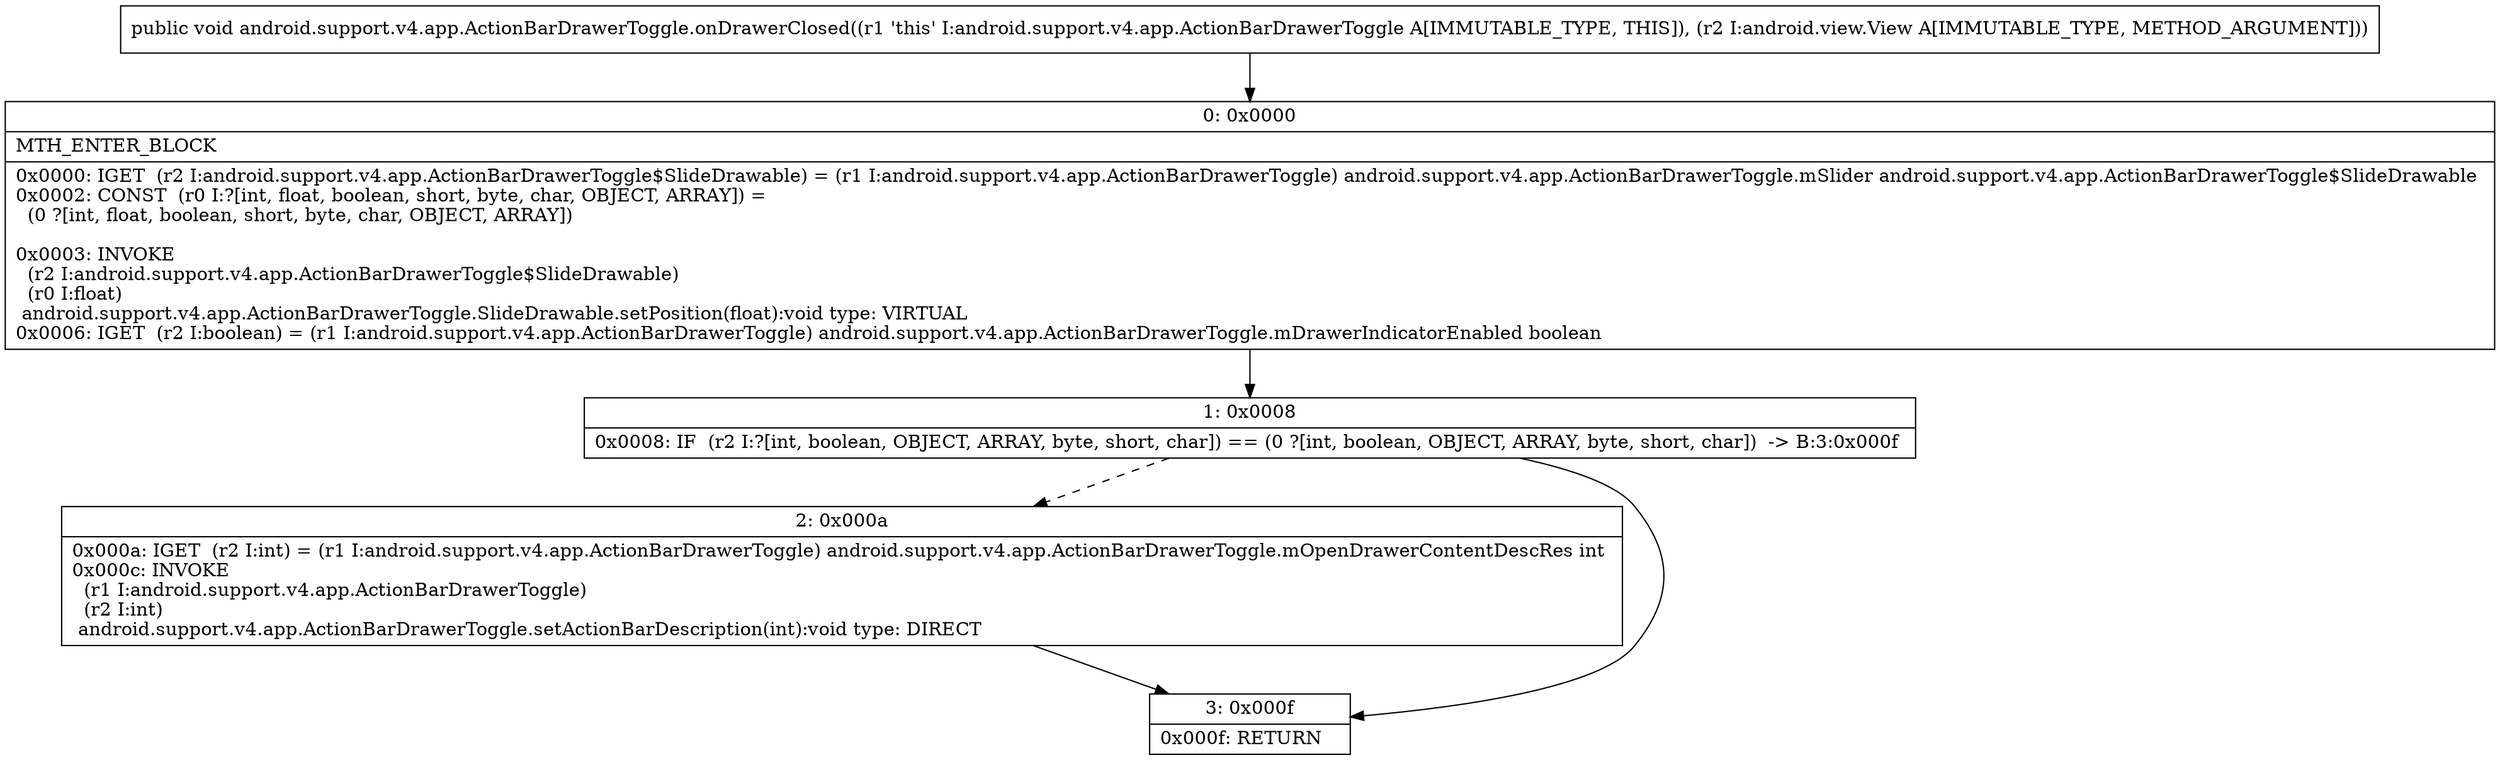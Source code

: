 digraph "CFG forandroid.support.v4.app.ActionBarDrawerToggle.onDrawerClosed(Landroid\/view\/View;)V" {
Node_0 [shape=record,label="{0\:\ 0x0000|MTH_ENTER_BLOCK\l|0x0000: IGET  (r2 I:android.support.v4.app.ActionBarDrawerToggle$SlideDrawable) = (r1 I:android.support.v4.app.ActionBarDrawerToggle) android.support.v4.app.ActionBarDrawerToggle.mSlider android.support.v4.app.ActionBarDrawerToggle$SlideDrawable \l0x0002: CONST  (r0 I:?[int, float, boolean, short, byte, char, OBJECT, ARRAY]) = \l  (0 ?[int, float, boolean, short, byte, char, OBJECT, ARRAY])\l \l0x0003: INVOKE  \l  (r2 I:android.support.v4.app.ActionBarDrawerToggle$SlideDrawable)\l  (r0 I:float)\l android.support.v4.app.ActionBarDrawerToggle.SlideDrawable.setPosition(float):void type: VIRTUAL \l0x0006: IGET  (r2 I:boolean) = (r1 I:android.support.v4.app.ActionBarDrawerToggle) android.support.v4.app.ActionBarDrawerToggle.mDrawerIndicatorEnabled boolean \l}"];
Node_1 [shape=record,label="{1\:\ 0x0008|0x0008: IF  (r2 I:?[int, boolean, OBJECT, ARRAY, byte, short, char]) == (0 ?[int, boolean, OBJECT, ARRAY, byte, short, char])  \-\> B:3:0x000f \l}"];
Node_2 [shape=record,label="{2\:\ 0x000a|0x000a: IGET  (r2 I:int) = (r1 I:android.support.v4.app.ActionBarDrawerToggle) android.support.v4.app.ActionBarDrawerToggle.mOpenDrawerContentDescRes int \l0x000c: INVOKE  \l  (r1 I:android.support.v4.app.ActionBarDrawerToggle)\l  (r2 I:int)\l android.support.v4.app.ActionBarDrawerToggle.setActionBarDescription(int):void type: DIRECT \l}"];
Node_3 [shape=record,label="{3\:\ 0x000f|0x000f: RETURN   \l}"];
MethodNode[shape=record,label="{public void android.support.v4.app.ActionBarDrawerToggle.onDrawerClosed((r1 'this' I:android.support.v4.app.ActionBarDrawerToggle A[IMMUTABLE_TYPE, THIS]), (r2 I:android.view.View A[IMMUTABLE_TYPE, METHOD_ARGUMENT])) }"];
MethodNode -> Node_0;
Node_0 -> Node_1;
Node_1 -> Node_2[style=dashed];
Node_1 -> Node_3;
Node_2 -> Node_3;
}

